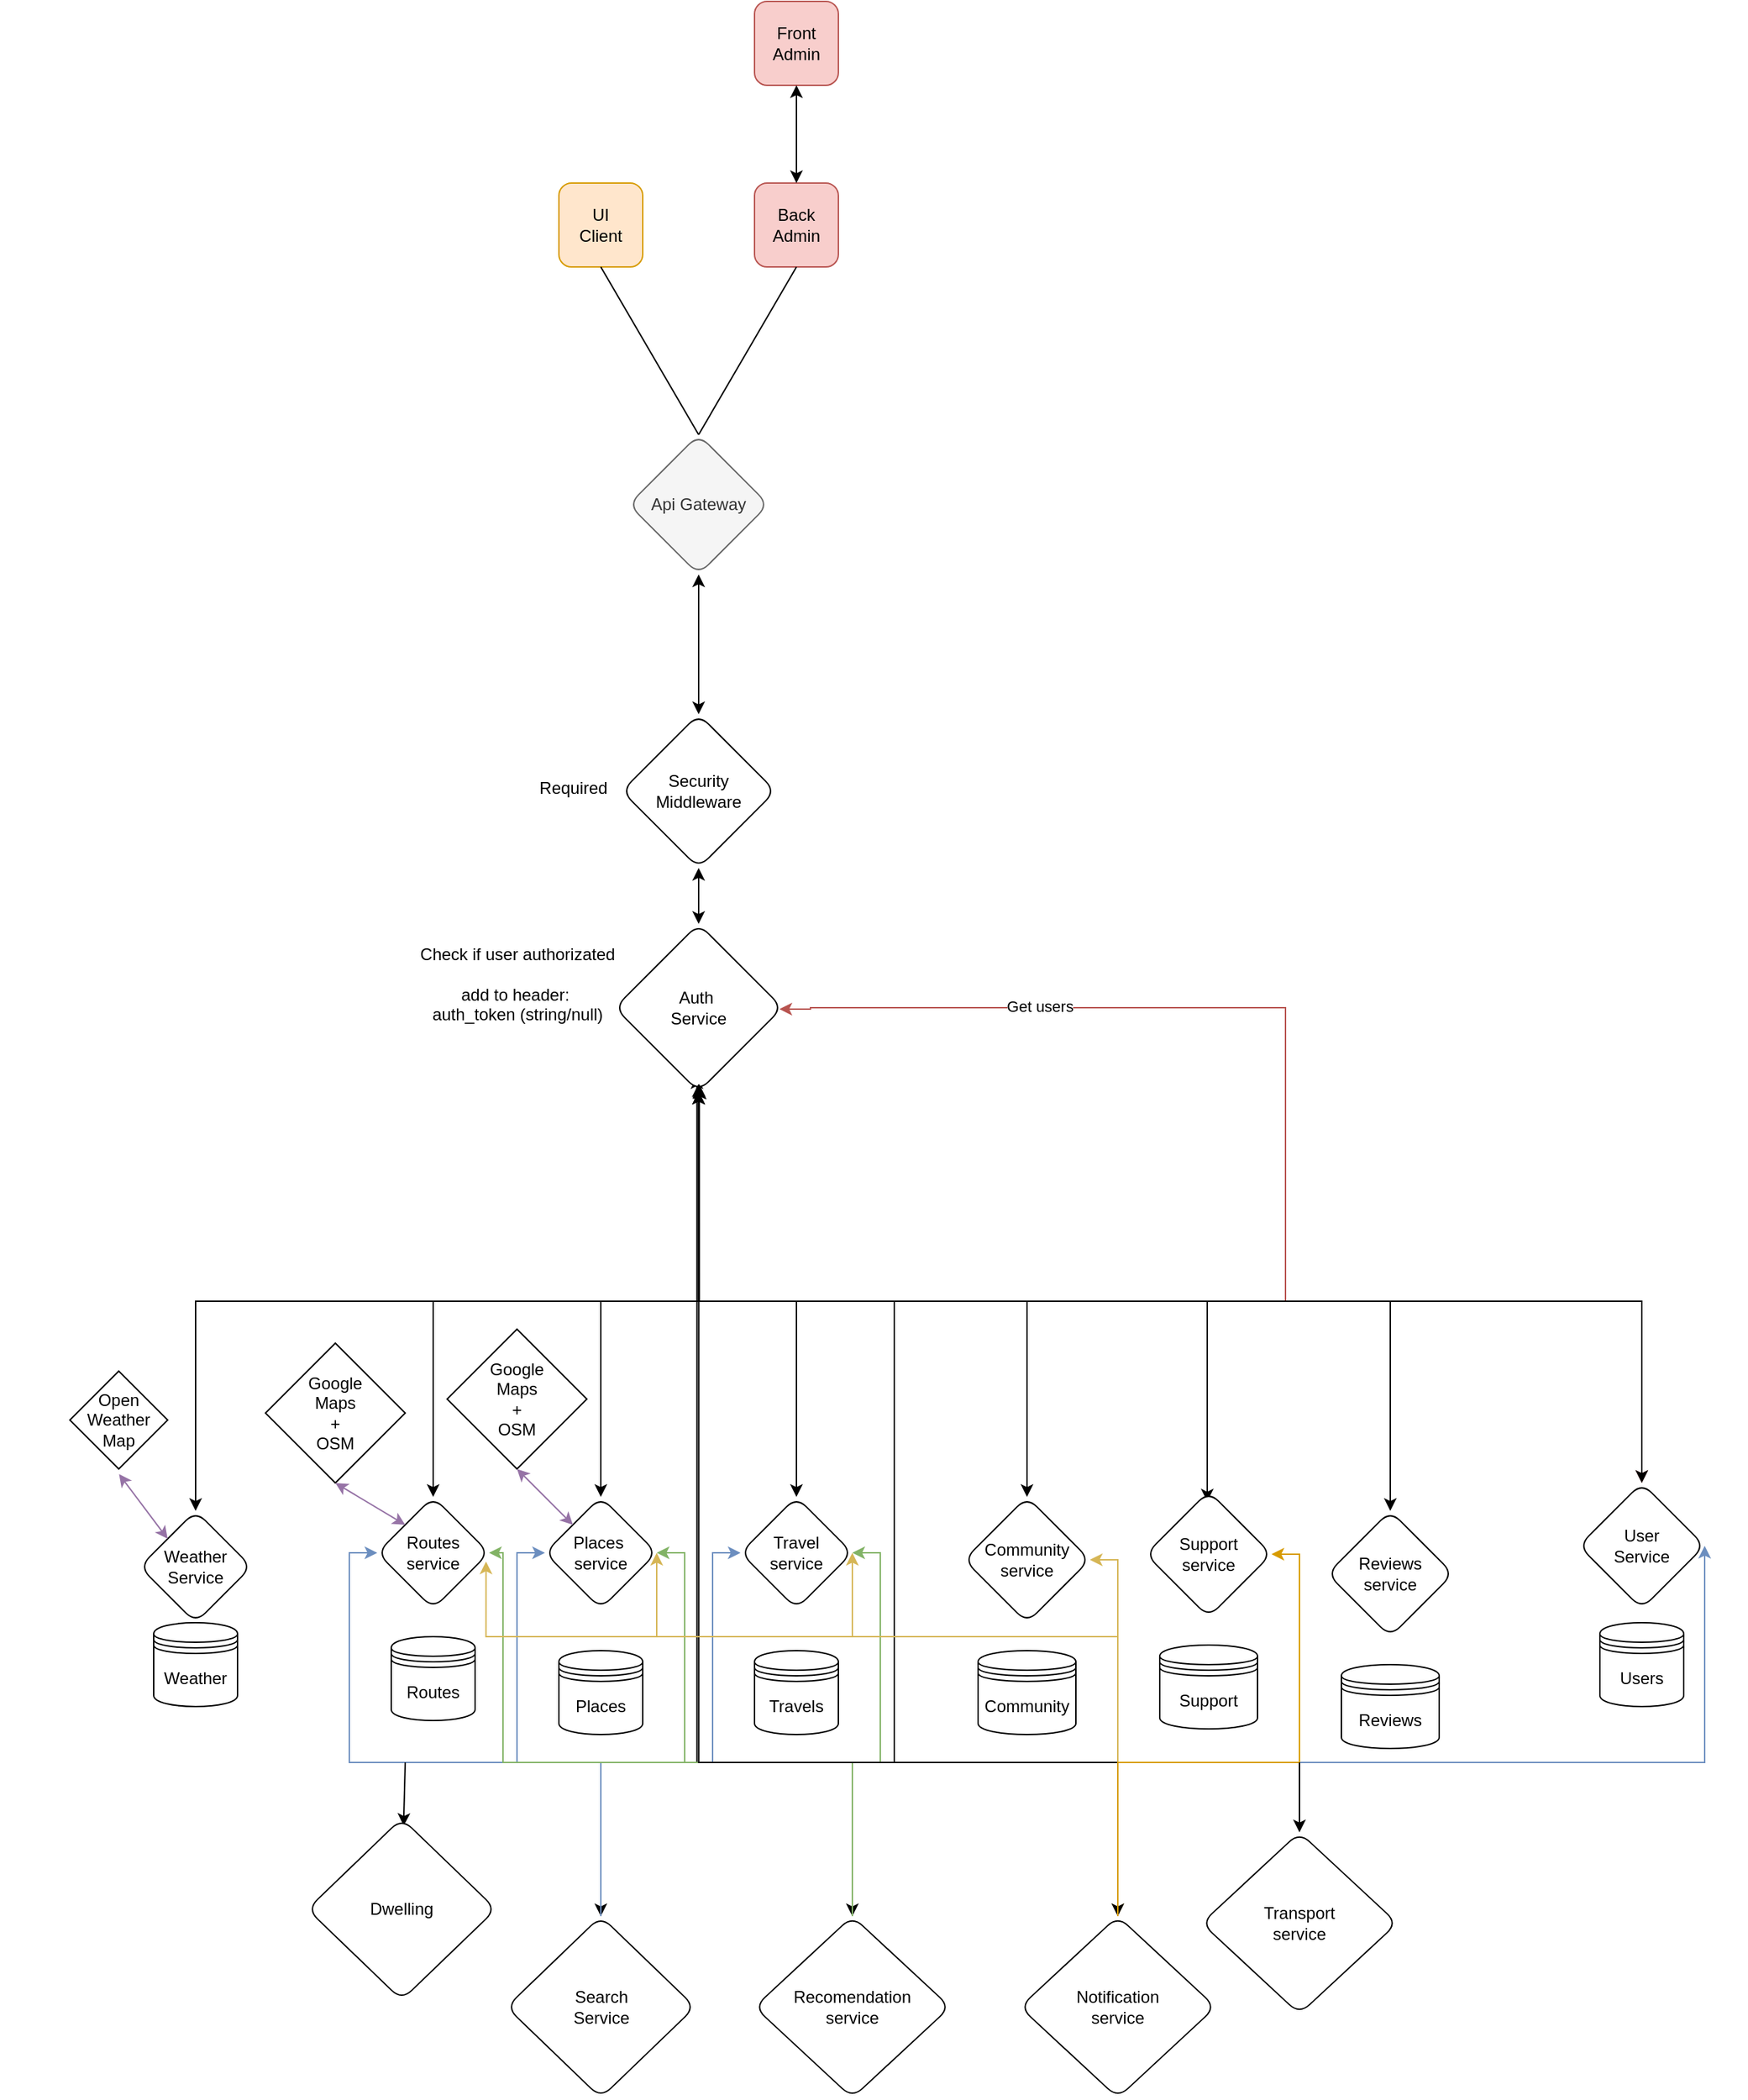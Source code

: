 <mxfile version="21.6.9" type="github" pages="2">
  <diagram id="EecwkjPMcD4oGISMl5hN" name="main">
    <mxGraphModel dx="1900" dy="534" grid="1" gridSize="10" guides="1" tooltips="1" connect="1" arrows="1" fold="1" page="1" pageScale="1" pageWidth="850" pageHeight="1100" math="0" shadow="0">
      <root>
        <mxCell id="0" />
        <mxCell id="1" parent="0" />
        <mxCell id="rPUgvvIxGrQD1X49i5kI-1" value="UI&lt;br&gt;Client" style="rounded=1;whiteSpace=wrap;html=1;labelBackgroundColor=none;fillColor=#ffe6cc;strokeColor=#d79b00;" parent="1" vertex="1">
          <mxGeometry x="270" y="200" width="60" height="60" as="geometry" />
        </mxCell>
        <mxCell id="rPUgvvIxGrQD1X49i5kI-2" value="Api Gateway" style="rhombus;whiteSpace=wrap;html=1;labelBackgroundColor=none;fillColor=#f5f5f5;fontColor=#333333;strokeColor=#666666;rounded=1;" parent="1" vertex="1">
          <mxGeometry x="320" y="380" width="100" height="100" as="geometry" />
        </mxCell>
        <mxCell id="rPUgvvIxGrQD1X49i5kI-3" value="" style="endArrow=none;html=1;rounded=1;exitX=0.5;exitY=1;exitDx=0;exitDy=0;entryX=0.5;entryY=0;entryDx=0;entryDy=0;labelBackgroundColor=none;fontColor=default;" parent="1" source="rPUgvvIxGrQD1X49i5kI-1" target="rPUgvvIxGrQD1X49i5kI-2" edge="1">
          <mxGeometry width="50" height="50" relative="1" as="geometry">
            <mxPoint x="260" y="470" as="sourcePoint" />
            <mxPoint x="310" y="420" as="targetPoint" />
          </mxGeometry>
        </mxCell>
        <mxCell id="rPUgvvIxGrQD1X49i5kI-13" value="" style="endArrow=classic;startArrow=classic;html=1;rounded=1;" parent="1" edge="1">
          <mxGeometry x="0.048" y="20" width="50" height="50" relative="1" as="geometry">
            <mxPoint x="370" y="580" as="sourcePoint" />
            <mxPoint x="370" y="480" as="targetPoint" />
            <mxPoint as="offset" />
          </mxGeometry>
        </mxCell>
        <mxCell id="bWCvzu3Y4gJ8_9nFrOtD-18" style="edgeStyle=orthogonalEdgeStyle;rounded=0;orthogonalLoop=1;jettySize=auto;html=1;exitX=0.5;exitY=1;exitDx=0;exitDy=0;entryX=0.5;entryY=0;entryDx=0;entryDy=0;startArrow=classic;startFill=1;" parent="1" source="rPUgvvIxGrQD1X49i5kI-32" target="bWCvzu3Y4gJ8_9nFrOtD-17" edge="1">
          <mxGeometry relative="1" as="geometry" />
        </mxCell>
        <mxCell id="rPUgvvIxGrQD1X49i5kI-32" value="Security &lt;br&gt;Middleware" style="rhombus;whiteSpace=wrap;html=1;rounded=1;" parent="1" vertex="1">
          <mxGeometry x="315" y="580" width="110" height="110" as="geometry" />
        </mxCell>
        <mxCell id="bWCvzu3Y4gJ8_9nFrOtD-8" style="edgeStyle=orthogonalEdgeStyle;rounded=0;orthogonalLoop=1;jettySize=auto;html=1;exitX=0.982;exitY=0.508;exitDx=0;exitDy=0;entryX=0.5;entryY=0;entryDx=0;entryDy=0;startArrow=classic;startFill=1;fillColor=#f8cecc;strokeColor=#b85450;exitPerimeter=0;" parent="1" source="bWCvzu3Y4gJ8_9nFrOtD-17" target="bWCvzu3Y4gJ8_9nFrOtD-6" edge="1">
          <mxGeometry relative="1" as="geometry">
            <mxPoint x="435.0" y="1185" as="targetPoint" />
            <mxPoint x="740" y="785" as="sourcePoint" />
            <Array as="points">
              <mxPoint x="450" y="791" />
              <mxPoint x="790" y="790" />
              <mxPoint x="790" y="1000" />
              <mxPoint x="1045" y="1000" />
            </Array>
          </mxGeometry>
        </mxCell>
        <mxCell id="bWCvzu3Y4gJ8_9nFrOtD-10" value="Get users" style="edgeLabel;html=1;align=center;verticalAlign=middle;resizable=0;points=[];" parent="bWCvzu3Y4gJ8_9nFrOtD-8" vertex="1" connectable="0">
          <mxGeometry x="-0.884" y="1" relative="1" as="geometry">
            <mxPoint x="131" as="offset" />
          </mxGeometry>
        </mxCell>
        <mxCell id="PeCJAEeytEar3KvYhR9G-1" value="Required" style="text;html=1;align=center;verticalAlign=middle;resizable=0;points=[];autosize=1;strokeColor=none;fillColor=none;" parent="1" vertex="1">
          <mxGeometry x="245" y="618" width="70" height="30" as="geometry" />
        </mxCell>
        <mxCell id="yKIxGDMHckdc1lxCS0Wq-1" value="" style="group" parent="1" vertex="1" connectable="0">
          <mxGeometry x="-130" y="1140" width="200" height="120" as="geometry" />
        </mxCell>
        <mxCell id="4Ooyj4k_RKz1A4hLpU1l-3" value="Weather &lt;br&gt;Service" style="rhombus;whiteSpace=wrap;html=1;rounded=1;" parent="yKIxGDMHckdc1lxCS0Wq-1" vertex="1">
          <mxGeometry x="100" y="10" width="80" height="80" as="geometry" />
        </mxCell>
        <mxCell id="bWCvzu3Y4gJ8_9nFrOtD-35" style="edgeStyle=orthogonalEdgeStyle;rounded=0;orthogonalLoop=1;jettySize=auto;html=1;exitX=0.5;exitY=0;exitDx=0;exitDy=0;entryX=0.49;entryY=0.908;entryDx=0;entryDy=0;entryPerimeter=0;startArrow=classic;startFill=1;" parent="1" source="bWCvzu3Y4gJ8_9nFrOtD-1" target="bWCvzu3Y4gJ8_9nFrOtD-17" edge="1">
          <mxGeometry relative="1" as="geometry">
            <Array as="points">
              <mxPoint x="300" y="1330" />
              <mxPoint x="369" y="1330" />
            </Array>
          </mxGeometry>
        </mxCell>
        <mxCell id="bWCvzu3Y4gJ8_9nFrOtD-40" style="edgeStyle=orthogonalEdgeStyle;rounded=0;orthogonalLoop=1;jettySize=auto;html=1;exitX=0.5;exitY=0;exitDx=0;exitDy=0;entryX=0;entryY=0.5;entryDx=0;entryDy=0;fillColor=#dae8fc;strokeColor=#6c8ebf;" parent="1" source="bWCvzu3Y4gJ8_9nFrOtD-1" target="bWCvzu3Y4gJ8_9nFrOtD-22" edge="1">
          <mxGeometry relative="1" as="geometry" />
        </mxCell>
        <mxCell id="bWCvzu3Y4gJ8_9nFrOtD-41" style="edgeStyle=orthogonalEdgeStyle;rounded=0;orthogonalLoop=1;jettySize=auto;html=1;exitX=0.5;exitY=0;exitDx=0;exitDy=0;entryX=0;entryY=0.5;entryDx=0;entryDy=0;fillColor=#dae8fc;strokeColor=#6c8ebf;" parent="1" source="bWCvzu3Y4gJ8_9nFrOtD-1" target="bWCvzu3Y4gJ8_9nFrOtD-23" edge="1">
          <mxGeometry relative="1" as="geometry">
            <Array as="points">
              <mxPoint x="300" y="1330" />
              <mxPoint x="240" y="1330" />
              <mxPoint x="240" y="1180" />
            </Array>
          </mxGeometry>
        </mxCell>
        <mxCell id="bWCvzu3Y4gJ8_9nFrOtD-42" style="edgeStyle=orthogonalEdgeStyle;rounded=0;orthogonalLoop=1;jettySize=auto;html=1;exitX=0.5;exitY=0;exitDx=0;exitDy=0;entryX=0;entryY=0.5;entryDx=0;entryDy=0;fillColor=#dae8fc;strokeColor=#6c8ebf;" parent="1" source="bWCvzu3Y4gJ8_9nFrOtD-1" target="bWCvzu3Y4gJ8_9nFrOtD-24" edge="1">
          <mxGeometry relative="1" as="geometry">
            <Array as="points">
              <mxPoint x="300" y="1330" />
              <mxPoint x="380" y="1330" />
            </Array>
          </mxGeometry>
        </mxCell>
        <mxCell id="bWCvzu3Y4gJ8_9nFrOtD-43" style="edgeStyle=orthogonalEdgeStyle;rounded=0;orthogonalLoop=1;jettySize=auto;html=1;exitX=0.5;exitY=0;exitDx=0;exitDy=0;entryX=1;entryY=0.5;entryDx=0;entryDy=0;fillColor=#dae8fc;strokeColor=#6c8ebf;" parent="1" source="bWCvzu3Y4gJ8_9nFrOtD-1" target="bWCvzu3Y4gJ8_9nFrOtD-6" edge="1">
          <mxGeometry relative="1" as="geometry">
            <Array as="points">
              <mxPoint x="300" y="1330" />
              <mxPoint x="1090" y="1330" />
            </Array>
          </mxGeometry>
        </mxCell>
        <mxCell id="bWCvzu3Y4gJ8_9nFrOtD-1" value="Search &lt;br&gt;Service" style="rhombus;whiteSpace=wrap;html=1;rounded=1;" parent="1" vertex="1">
          <mxGeometry x="232.5" y="1440" width="135" height="130" as="geometry" />
        </mxCell>
        <mxCell id="bWCvzu3Y4gJ8_9nFrOtD-9" value="" style="group" parent="1" vertex="1" connectable="0">
          <mxGeometry x="990" y="1130" width="130" height="210" as="geometry" />
        </mxCell>
        <mxCell id="rPUgvvIxGrQD1X49i5kI-42" value="Users" style="shape=datastore;whiteSpace=wrap;html=1;rounded=1;" parent="bWCvzu3Y4gJ8_9nFrOtD-9" vertex="1">
          <mxGeometry x="25" y="100" width="60" height="60" as="geometry" />
        </mxCell>
        <mxCell id="bWCvzu3Y4gJ8_9nFrOtD-6" value="User &lt;br&gt;Service" style="rhombus;whiteSpace=wrap;html=1;rounded=1;" parent="bWCvzu3Y4gJ8_9nFrOtD-9" vertex="1">
          <mxGeometry x="10" width="90" height="90" as="geometry" />
        </mxCell>
        <mxCell id="EJrWtEtRRNhrlQFl7jeg-8" style="edgeStyle=orthogonalEdgeStyle;rounded=0;orthogonalLoop=1;jettySize=auto;html=1;exitX=0.5;exitY=1;exitDx=0;exitDy=0;entryX=0.489;entryY=0.081;entryDx=0;entryDy=0;entryPerimeter=0;" edge="1" parent="1" source="bWCvzu3Y4gJ8_9nFrOtD-17" target="EJrWtEtRRNhrlQFl7jeg-5">
          <mxGeometry relative="1" as="geometry">
            <Array as="points">
              <mxPoint x="370" y="1000" />
              <mxPoint x="734" y="1000" />
            </Array>
          </mxGeometry>
        </mxCell>
        <mxCell id="bWCvzu3Y4gJ8_9nFrOtD-17" value="Auth&amp;nbsp;&lt;br&gt;Service&lt;br&gt;" style="rhombus;whiteSpace=wrap;html=1;rounded=1;" parent="1" vertex="1">
          <mxGeometry x="310" y="730" width="120" height="120" as="geometry" />
        </mxCell>
        <mxCell id="bWCvzu3Y4gJ8_9nFrOtD-19" style="edgeStyle=orthogonalEdgeStyle;rounded=0;orthogonalLoop=1;jettySize=auto;html=1;exitX=0.5;exitY=0;exitDx=0;exitDy=0;entryX=0.5;entryY=1;entryDx=0;entryDy=0;startArrow=classic;startFill=1;" parent="1" source="4Ooyj4k_RKz1A4hLpU1l-3" target="bWCvzu3Y4gJ8_9nFrOtD-17" edge="1">
          <mxGeometry relative="1" as="geometry">
            <Array as="points">
              <mxPoint x="10" y="1000" />
              <mxPoint x="370" y="1000" />
            </Array>
          </mxGeometry>
        </mxCell>
        <mxCell id="bWCvzu3Y4gJ8_9nFrOtD-21" value="Check if user authorizated&lt;br&gt;&lt;br&gt;add to header:&amp;nbsp;&lt;br&gt;auth_token (string/null)" style="text;html=1;align=center;verticalAlign=middle;resizable=0;points=[];autosize=1;strokeColor=none;fillColor=none;" parent="1" vertex="1">
          <mxGeometry x="160" y="738" width="160" height="70" as="geometry" />
        </mxCell>
        <mxCell id="bWCvzu3Y4gJ8_9nFrOtD-28" value="" style="group;rounded=0;" parent="1" vertex="1" connectable="0">
          <mxGeometry x="140" y="1140" width="80" height="160" as="geometry" />
        </mxCell>
        <mxCell id="bWCvzu3Y4gJ8_9nFrOtD-22" value="Routes service" style="rhombus;whiteSpace=wrap;html=1;rounded=1;" parent="bWCvzu3Y4gJ8_9nFrOtD-28" vertex="1">
          <mxGeometry width="80" height="80" as="geometry" />
        </mxCell>
        <mxCell id="bWCvzu3Y4gJ8_9nFrOtD-25" value="Routes" style="shape=datastore;whiteSpace=wrap;html=1;rounded=1;" parent="bWCvzu3Y4gJ8_9nFrOtD-28" vertex="1">
          <mxGeometry x="10" y="100" width="60" height="60" as="geometry" />
        </mxCell>
        <mxCell id="bWCvzu3Y4gJ8_9nFrOtD-29" value="" style="group" parent="1" vertex="1" connectable="0">
          <mxGeometry x="260" y="1140" width="80" height="160" as="geometry" />
        </mxCell>
        <mxCell id="bWCvzu3Y4gJ8_9nFrOtD-23" value="Places&amp;nbsp; service" style="rhombus;whiteSpace=wrap;html=1;rounded=1;" parent="bWCvzu3Y4gJ8_9nFrOtD-29" vertex="1">
          <mxGeometry width="80" height="80" as="geometry" />
        </mxCell>
        <mxCell id="bWCvzu3Y4gJ8_9nFrOtD-26" value="Places" style="shape=datastore;whiteSpace=wrap;html=1;rounded=1;" parent="bWCvzu3Y4gJ8_9nFrOtD-29" vertex="1">
          <mxGeometry x="10" y="110" width="60" height="60" as="geometry" />
        </mxCell>
        <mxCell id="bWCvzu3Y4gJ8_9nFrOtD-30" value="" style="group" parent="1" vertex="1" connectable="0">
          <mxGeometry x="400" y="1140" width="80" height="160" as="geometry" />
        </mxCell>
        <mxCell id="bWCvzu3Y4gJ8_9nFrOtD-24" value="Travel&lt;br&gt;service" style="rhombus;whiteSpace=wrap;html=1;rounded=1;" parent="bWCvzu3Y4gJ8_9nFrOtD-30" vertex="1">
          <mxGeometry width="80" height="80" as="geometry" />
        </mxCell>
        <mxCell id="bWCvzu3Y4gJ8_9nFrOtD-27" value="Travels" style="shape=datastore;whiteSpace=wrap;html=1;rounded=1;" parent="bWCvzu3Y4gJ8_9nFrOtD-30" vertex="1">
          <mxGeometry x="10" y="110" width="60" height="60" as="geometry" />
        </mxCell>
        <mxCell id="bWCvzu3Y4gJ8_9nFrOtD-31" style="edgeStyle=orthogonalEdgeStyle;rounded=0;orthogonalLoop=1;jettySize=auto;html=1;exitX=0.5;exitY=0;exitDx=0;exitDy=0;startArrow=classic;startFill=1;entryX=0.509;entryY=0.97;entryDx=0;entryDy=0;entryPerimeter=0;" parent="1" source="bWCvzu3Y4gJ8_9nFrOtD-22" target="bWCvzu3Y4gJ8_9nFrOtD-17" edge="1">
          <mxGeometry relative="1" as="geometry">
            <Array as="points">
              <mxPoint x="180" y="1000" />
              <mxPoint x="370" y="1000" />
              <mxPoint x="370" y="849" />
              <mxPoint x="371" y="849" />
            </Array>
          </mxGeometry>
        </mxCell>
        <mxCell id="bWCvzu3Y4gJ8_9nFrOtD-33" style="edgeStyle=orthogonalEdgeStyle;rounded=0;orthogonalLoop=1;jettySize=auto;html=1;exitX=0.5;exitY=0;exitDx=0;exitDy=0;entryX=0.5;entryY=1;entryDx=0;entryDy=0;startArrow=classic;startFill=1;" parent="1" source="bWCvzu3Y4gJ8_9nFrOtD-23" target="bWCvzu3Y4gJ8_9nFrOtD-17" edge="1">
          <mxGeometry relative="1" as="geometry">
            <Array as="points">
              <mxPoint x="300" y="1000" />
              <mxPoint x="370" y="1000" />
            </Array>
          </mxGeometry>
        </mxCell>
        <mxCell id="bWCvzu3Y4gJ8_9nFrOtD-34" style="edgeStyle=orthogonalEdgeStyle;rounded=0;orthogonalLoop=1;jettySize=auto;html=1;exitX=0.5;exitY=0;exitDx=0;exitDy=0;entryX=0.5;entryY=1;entryDx=0;entryDy=0;startArrow=classic;startFill=1;" parent="1" source="bWCvzu3Y4gJ8_9nFrOtD-24" target="bWCvzu3Y4gJ8_9nFrOtD-17" edge="1">
          <mxGeometry relative="1" as="geometry">
            <Array as="points">
              <mxPoint x="440" y="1000" />
              <mxPoint x="370" y="1000" />
            </Array>
          </mxGeometry>
        </mxCell>
        <mxCell id="bWCvzu3Y4gJ8_9nFrOtD-37" style="edgeStyle=orthogonalEdgeStyle;rounded=0;orthogonalLoop=1;jettySize=auto;html=1;exitX=0.5;exitY=0;exitDx=0;exitDy=0;entryX=0.503;entryY=0.954;entryDx=0;entryDy=0;entryPerimeter=0;startArrow=classic;startFill=1;" parent="1" source="bWCvzu3Y4gJ8_9nFrOtD-6" target="bWCvzu3Y4gJ8_9nFrOtD-17" edge="1">
          <mxGeometry relative="1" as="geometry">
            <mxPoint x="370.0" y="830" as="targetPoint" />
            <Array as="points">
              <mxPoint x="1045" y="1000" />
              <mxPoint x="370" y="1000" />
            </Array>
          </mxGeometry>
        </mxCell>
        <mxCell id="bWCvzu3Y4gJ8_9nFrOtD-44" value="" style="group" parent="1" vertex="1" connectable="0">
          <mxGeometry x="560" y="1140" width="90" height="160" as="geometry" />
        </mxCell>
        <mxCell id="bWCvzu3Y4gJ8_9nFrOtD-45" value="Community&lt;br&gt;service" style="rhombus;whiteSpace=wrap;html=1;rounded=1;" parent="bWCvzu3Y4gJ8_9nFrOtD-44" vertex="1">
          <mxGeometry width="90" height="90" as="geometry" />
        </mxCell>
        <mxCell id="bWCvzu3Y4gJ8_9nFrOtD-46" value="Community" style="shape=datastore;whiteSpace=wrap;html=1;rounded=1;" parent="bWCvzu3Y4gJ8_9nFrOtD-44" vertex="1">
          <mxGeometry x="10" y="110" width="70" height="60" as="geometry" />
        </mxCell>
        <mxCell id="bWCvzu3Y4gJ8_9nFrOtD-49" style="edgeStyle=orthogonalEdgeStyle;rounded=0;orthogonalLoop=1;jettySize=auto;html=1;exitX=0.5;exitY=0;exitDx=0;exitDy=0;entryX=0.503;entryY=0.968;entryDx=0;entryDy=0;entryPerimeter=0;startArrow=classic;startFill=1;" parent="1" source="bWCvzu3Y4gJ8_9nFrOtD-45" target="bWCvzu3Y4gJ8_9nFrOtD-17" edge="1">
          <mxGeometry relative="1" as="geometry">
            <mxPoint x="370" y="860" as="targetPoint" />
            <Array as="points">
              <mxPoint x="555" y="1000" />
              <mxPoint x="370" y="1000" />
              <mxPoint x="370" y="846" />
            </Array>
          </mxGeometry>
        </mxCell>
        <mxCell id="bWCvzu3Y4gJ8_9nFrOtD-55" style="edgeStyle=orthogonalEdgeStyle;rounded=0;orthogonalLoop=1;jettySize=auto;html=1;exitX=0.5;exitY=0;exitDx=0;exitDy=0;entryX=0.498;entryY=0.956;entryDx=0;entryDy=0;entryPerimeter=0;startArrow=classic;startFill=1;" parent="1" source="bWCvzu3Y4gJ8_9nFrOtD-53" target="bWCvzu3Y4gJ8_9nFrOtD-17" edge="1">
          <mxGeometry relative="1" as="geometry">
            <Array as="points">
              <mxPoint x="480" y="1330" />
              <mxPoint x="510" y="1330" />
              <mxPoint x="510" y="1000" />
              <mxPoint x="370" y="1000" />
            </Array>
          </mxGeometry>
        </mxCell>
        <mxCell id="bWCvzu3Y4gJ8_9nFrOtD-57" style="edgeStyle=orthogonalEdgeStyle;rounded=0;orthogonalLoop=1;jettySize=auto;html=1;exitX=0.5;exitY=0;exitDx=0;exitDy=0;entryX=1;entryY=0.5;entryDx=0;entryDy=0;fillColor=#d5e8d4;strokeColor=#82b366;" parent="1" source="bWCvzu3Y4gJ8_9nFrOtD-53" target="bWCvzu3Y4gJ8_9nFrOtD-24" edge="1">
          <mxGeometry relative="1" as="geometry" />
        </mxCell>
        <mxCell id="bWCvzu3Y4gJ8_9nFrOtD-59" style="edgeStyle=orthogonalEdgeStyle;rounded=0;orthogonalLoop=1;jettySize=auto;html=1;exitX=0.5;exitY=0;exitDx=0;exitDy=0;entryX=1;entryY=0.5;entryDx=0;entryDy=0;fillColor=#d5e8d4;strokeColor=#82b366;" parent="1" source="bWCvzu3Y4gJ8_9nFrOtD-53" target="bWCvzu3Y4gJ8_9nFrOtD-23" edge="1">
          <mxGeometry relative="1" as="geometry">
            <Array as="points">
              <mxPoint x="480" y="1330" />
              <mxPoint x="360" y="1330" />
              <mxPoint x="360" y="1180" />
            </Array>
          </mxGeometry>
        </mxCell>
        <mxCell id="bWCvzu3Y4gJ8_9nFrOtD-60" style="edgeStyle=orthogonalEdgeStyle;rounded=0;orthogonalLoop=1;jettySize=auto;html=1;exitX=0.5;exitY=0;exitDx=0;exitDy=0;entryX=1;entryY=0.5;entryDx=0;entryDy=0;fillColor=#d5e8d4;strokeColor=#82b366;" parent="1" source="bWCvzu3Y4gJ8_9nFrOtD-53" target="bWCvzu3Y4gJ8_9nFrOtD-22" edge="1">
          <mxGeometry relative="1" as="geometry">
            <Array as="points">
              <mxPoint x="480" y="1330" />
              <mxPoint x="230" y="1330" />
              <mxPoint x="230" y="1180" />
            </Array>
          </mxGeometry>
        </mxCell>
        <mxCell id="bWCvzu3Y4gJ8_9nFrOtD-53" value="Recomendation&lt;br&gt;service" style="rhombus;whiteSpace=wrap;html=1;rounded=1;" parent="1" vertex="1">
          <mxGeometry x="410" y="1440" width="140" height="130" as="geometry" />
        </mxCell>
        <mxCell id="bWCvzu3Y4gJ8_9nFrOtD-62" value="Google &lt;br&gt;Maps &lt;br&gt;+ &lt;br&gt;OSM" style="rhombus;whiteSpace=wrap;html=1;" parent="1" vertex="1">
          <mxGeometry x="190" y="1020" width="100" height="100" as="geometry" />
        </mxCell>
        <mxCell id="bWCvzu3Y4gJ8_9nFrOtD-63" value="Google &lt;br&gt;Maps &lt;br&gt;+ &lt;br&gt;OSM" style="rhombus;whiteSpace=wrap;html=1;" parent="1" vertex="1">
          <mxGeometry x="60" y="1030" width="100" height="100" as="geometry" />
        </mxCell>
        <mxCell id="4Ooyj4k_RKz1A4hLpU1l-7" value="Weather" style="shape=datastore;whiteSpace=wrap;html=1;rounded=1;" parent="1" vertex="1">
          <mxGeometry x="-20" y="1230" width="60" height="60" as="geometry" />
        </mxCell>
        <mxCell id="bWCvzu3Y4gJ8_9nFrOtD-64" value="Open&lt;br&gt;Weather&lt;br&gt;Map" style="rhombus;whiteSpace=wrap;html=1;" parent="1" vertex="1">
          <mxGeometry x="-80" y="1050" width="70" height="70" as="geometry" />
        </mxCell>
        <mxCell id="bWCvzu3Y4gJ8_9nFrOtD-65" style="rounded=0;orthogonalLoop=1;jettySize=auto;html=1;exitX=0;exitY=0;exitDx=0;exitDy=0;entryX=0.503;entryY=1.053;entryDx=0;entryDy=0;entryPerimeter=0;startArrow=classic;startFill=1;fillColor=#e1d5e7;strokeColor=#9673a6;" parent="1" source="4Ooyj4k_RKz1A4hLpU1l-3" target="bWCvzu3Y4gJ8_9nFrOtD-64" edge="1">
          <mxGeometry relative="1" as="geometry" />
        </mxCell>
        <mxCell id="bWCvzu3Y4gJ8_9nFrOtD-66" style="rounded=0;orthogonalLoop=1;jettySize=auto;html=1;exitX=0;exitY=0;exitDx=0;exitDy=0;entryX=0.5;entryY=1;entryDx=0;entryDy=0;startArrow=classic;startFill=1;fillColor=#e1d5e7;strokeColor=#9673a6;" parent="1" source="bWCvzu3Y4gJ8_9nFrOtD-22" target="bWCvzu3Y4gJ8_9nFrOtD-63" edge="1">
          <mxGeometry relative="1" as="geometry" />
        </mxCell>
        <mxCell id="bWCvzu3Y4gJ8_9nFrOtD-67" style="rounded=0;orthogonalLoop=1;jettySize=auto;html=1;exitX=0;exitY=0;exitDx=0;exitDy=0;entryX=0.5;entryY=1;entryDx=0;entryDy=0;fillColor=#e1d5e7;strokeColor=#9673a6;startArrow=classic;startFill=1;" parent="1" source="bWCvzu3Y4gJ8_9nFrOtD-23" target="bWCvzu3Y4gJ8_9nFrOtD-62" edge="1">
          <mxGeometry relative="1" as="geometry" />
        </mxCell>
        <mxCell id="bWCvzu3Y4gJ8_9nFrOtD-69" style="edgeStyle=orthogonalEdgeStyle;rounded=0;orthogonalLoop=1;jettySize=auto;html=1;exitX=0.5;exitY=0;exitDx=0;exitDy=0;entryX=1;entryY=0.5;entryDx=0;entryDy=0;fillColor=#fff2cc;strokeColor=#d6b656;startArrow=classic;startFill=1;" parent="1" source="bWCvzu3Y4gJ8_9nFrOtD-68" target="bWCvzu3Y4gJ8_9nFrOtD-45" edge="1">
          <mxGeometry relative="1" as="geometry">
            <Array as="points">
              <mxPoint x="670" y="1440" />
              <mxPoint x="670" y="1195" />
            </Array>
          </mxGeometry>
        </mxCell>
        <mxCell id="bWCvzu3Y4gJ8_9nFrOtD-70" style="edgeStyle=orthogonalEdgeStyle;rounded=0;orthogonalLoop=1;jettySize=auto;html=1;exitX=0.5;exitY=0;exitDx=0;exitDy=0;entryX=0.501;entryY=0.964;entryDx=0;entryDy=0;entryPerimeter=0;startArrow=classic;startFill=1;" parent="1" source="bWCvzu3Y4gJ8_9nFrOtD-68" target="bWCvzu3Y4gJ8_9nFrOtD-17" edge="1">
          <mxGeometry relative="1" as="geometry">
            <Array as="points">
              <mxPoint x="670" y="1330" />
              <mxPoint x="370" y="1330" />
            </Array>
          </mxGeometry>
        </mxCell>
        <mxCell id="bWCvzu3Y4gJ8_9nFrOtD-72" style="edgeStyle=orthogonalEdgeStyle;rounded=0;orthogonalLoop=1;jettySize=auto;html=1;exitX=0.5;exitY=0;exitDx=0;exitDy=0;entryX=1;entryY=0.5;entryDx=0;entryDy=0;fillColor=#fff2cc;strokeColor=#d6b656;" parent="1" source="bWCvzu3Y4gJ8_9nFrOtD-68" target="bWCvzu3Y4gJ8_9nFrOtD-24" edge="1">
          <mxGeometry relative="1" as="geometry">
            <Array as="points">
              <mxPoint x="670" y="1240" />
              <mxPoint x="480" y="1240" />
            </Array>
          </mxGeometry>
        </mxCell>
        <mxCell id="bWCvzu3Y4gJ8_9nFrOtD-73" style="edgeStyle=orthogonalEdgeStyle;rounded=0;orthogonalLoop=1;jettySize=auto;html=1;exitX=0.5;exitY=0;exitDx=0;exitDy=0;entryX=1;entryY=0.5;entryDx=0;entryDy=0;fillColor=#fff2cc;strokeColor=#d6b656;" parent="1" source="bWCvzu3Y4gJ8_9nFrOtD-68" target="bWCvzu3Y4gJ8_9nFrOtD-23" edge="1">
          <mxGeometry relative="1" as="geometry">
            <Array as="points">
              <mxPoint x="670" y="1240" />
              <mxPoint x="340" y="1240" />
            </Array>
          </mxGeometry>
        </mxCell>
        <mxCell id="bWCvzu3Y4gJ8_9nFrOtD-75" style="edgeStyle=orthogonalEdgeStyle;rounded=0;orthogonalLoop=1;jettySize=auto;html=1;exitX=0.5;exitY=0;exitDx=0;exitDy=0;entryX=0.973;entryY=0.578;entryDx=0;entryDy=0;entryPerimeter=0;fillColor=#fff2cc;strokeColor=#d6b656;" parent="1" source="bWCvzu3Y4gJ8_9nFrOtD-68" target="bWCvzu3Y4gJ8_9nFrOtD-22" edge="1">
          <mxGeometry relative="1" as="geometry">
            <Array as="points">
              <mxPoint x="670" y="1240" />
              <mxPoint x="218" y="1240" />
            </Array>
          </mxGeometry>
        </mxCell>
        <mxCell id="EJrWtEtRRNhrlQFl7jeg-7" style="edgeStyle=orthogonalEdgeStyle;rounded=0;orthogonalLoop=1;jettySize=auto;html=1;exitX=0.5;exitY=0;exitDx=0;exitDy=0;entryX=1;entryY=0.5;entryDx=0;entryDy=0;fillColor=#ffe6cc;strokeColor=#d79b00;" edge="1" parent="1" source="bWCvzu3Y4gJ8_9nFrOtD-68" target="EJrWtEtRRNhrlQFl7jeg-5">
          <mxGeometry relative="1" as="geometry">
            <Array as="points">
              <mxPoint x="670" y="1330" />
              <mxPoint x="800" y="1330" />
              <mxPoint x="800" y="1181" />
            </Array>
          </mxGeometry>
        </mxCell>
        <mxCell id="bWCvzu3Y4gJ8_9nFrOtD-68" value="Notification&lt;br&gt;service" style="rhombus;whiteSpace=wrap;html=1;rounded=1;" parent="1" vertex="1">
          <mxGeometry x="600" y="1440" width="140" height="130" as="geometry" />
        </mxCell>
        <mxCell id="3qM2xMy_dXzjWMU7UiyM-1" value="" style="endArrow=classic;html=1;rounded=0;entryX=0.51;entryY=0.041;entryDx=0;entryDy=0;entryPerimeter=0;" parent="1" target="3qM2xMy_dXzjWMU7UiyM-6" edge="1">
          <mxGeometry width="50" height="50" relative="1" as="geometry">
            <mxPoint x="160" y="1330" as="sourcePoint" />
            <mxPoint x="160" y="1390" as="targetPoint" />
          </mxGeometry>
        </mxCell>
        <mxCell id="3qM2xMy_dXzjWMU7UiyM-3" value="" style="endArrow=classic;html=1;rounded=0;entryX=0.5;entryY=0;entryDx=0;entryDy=0;" parent="1" target="3qM2xMy_dXzjWMU7UiyM-4" edge="1">
          <mxGeometry width="50" height="50" relative="1" as="geometry">
            <mxPoint x="800" y="1330" as="sourcePoint" />
            <mxPoint x="800" y="1440" as="targetPoint" />
          </mxGeometry>
        </mxCell>
        <mxCell id="3qM2xMy_dXzjWMU7UiyM-4" value="Transport&lt;br&gt;service&lt;br&gt;" style="rhombus;whiteSpace=wrap;html=1;rounded=1;" parent="1" vertex="1">
          <mxGeometry x="730" y="1380" width="140" height="130" as="geometry" />
        </mxCell>
        <mxCell id="3qM2xMy_dXzjWMU7UiyM-6" value="Dwelling" style="rhombus;whiteSpace=wrap;html=1;rounded=1;" parent="1" vertex="1">
          <mxGeometry x="90" y="1370" width="135" height="130" as="geometry" />
        </mxCell>
        <mxCell id="8K9nDhkOLHs7_jybABec-1" value="Back&lt;br&gt;Admin" style="rounded=1;whiteSpace=wrap;html=1;labelBackgroundColor=none;fillColor=#f8cecc;strokeColor=#b85450;" parent="1" vertex="1">
          <mxGeometry x="410" y="200" width="60" height="60" as="geometry" />
        </mxCell>
        <mxCell id="8K9nDhkOLHs7_jybABec-2" value="" style="endArrow=none;html=1;rounded=0;exitX=0.5;exitY=0;exitDx=0;exitDy=0;entryX=0.5;entryY=1;entryDx=0;entryDy=0;" parent="1" source="rPUgvvIxGrQD1X49i5kI-2" target="8K9nDhkOLHs7_jybABec-1" edge="1">
          <mxGeometry width="50" height="50" relative="1" as="geometry">
            <mxPoint x="380" y="390" as="sourcePoint" />
            <mxPoint x="430" y="340" as="targetPoint" />
          </mxGeometry>
        </mxCell>
        <mxCell id="8K9nDhkOLHs7_jybABec-3" value="Front&lt;br&gt;Admin" style="rounded=1;whiteSpace=wrap;html=1;labelBackgroundColor=none;fillColor=#f8cecc;strokeColor=#b85450;" parent="1" vertex="1">
          <mxGeometry x="410" y="70" width="60" height="60" as="geometry" />
        </mxCell>
        <mxCell id="8K9nDhkOLHs7_jybABec-4" value="" style="endArrow=classic;startArrow=classic;html=1;rounded=0;entryX=0.5;entryY=1;entryDx=0;entryDy=0;exitX=0.5;exitY=0;exitDx=0;exitDy=0;" parent="1" source="8K9nDhkOLHs7_jybABec-1" target="8K9nDhkOLHs7_jybABec-3" edge="1">
          <mxGeometry width="50" height="50" relative="1" as="geometry">
            <mxPoint x="440" y="200" as="sourcePoint" />
            <mxPoint x="490" y="150" as="targetPoint" />
          </mxGeometry>
        </mxCell>
        <mxCell id="EJrWtEtRRNhrlQFl7jeg-1" value="" style="group" vertex="1" connectable="0" parent="1">
          <mxGeometry x="820" y="1150" width="90" height="160" as="geometry" />
        </mxCell>
        <mxCell id="EJrWtEtRRNhrlQFl7jeg-2" value="Reviews&lt;br&gt;service" style="rhombus;whiteSpace=wrap;html=1;rounded=1;" vertex="1" parent="EJrWtEtRRNhrlQFl7jeg-1">
          <mxGeometry width="90" height="90" as="geometry" />
        </mxCell>
        <mxCell id="EJrWtEtRRNhrlQFl7jeg-3" value="Reviews" style="shape=datastore;whiteSpace=wrap;html=1;rounded=1;" vertex="1" parent="EJrWtEtRRNhrlQFl7jeg-1">
          <mxGeometry x="10" y="110" width="70" height="60" as="geometry" />
        </mxCell>
        <mxCell id="EJrWtEtRRNhrlQFl7jeg-4" value="" style="group" vertex="1" connectable="0" parent="1">
          <mxGeometry x="690" y="1136" width="90" height="160" as="geometry" />
        </mxCell>
        <mxCell id="EJrWtEtRRNhrlQFl7jeg-5" value="Support&lt;br&gt;service" style="rhombus;whiteSpace=wrap;html=1;rounded=1;" vertex="1" parent="EJrWtEtRRNhrlQFl7jeg-4">
          <mxGeometry width="90" height="90" as="geometry" />
        </mxCell>
        <mxCell id="EJrWtEtRRNhrlQFl7jeg-6" value="Support" style="shape=datastore;whiteSpace=wrap;html=1;rounded=1;" vertex="1" parent="EJrWtEtRRNhrlQFl7jeg-4">
          <mxGeometry x="10" y="110" width="70" height="60" as="geometry" />
        </mxCell>
        <mxCell id="EJrWtEtRRNhrlQFl7jeg-9" style="edgeStyle=orthogonalEdgeStyle;rounded=0;orthogonalLoop=1;jettySize=auto;html=1;exitX=0.5;exitY=0;exitDx=0;exitDy=0;entryX=0.5;entryY=1;entryDx=0;entryDy=0;startArrow=classic;startFill=1;" edge="1" parent="1" source="EJrWtEtRRNhrlQFl7jeg-2" target="bWCvzu3Y4gJ8_9nFrOtD-17">
          <mxGeometry relative="1" as="geometry">
            <Array as="points">
              <mxPoint x="865" y="1000" />
              <mxPoint x="370" y="1000" />
            </Array>
          </mxGeometry>
        </mxCell>
      </root>
    </mxGraphModel>
  </diagram>
  <diagram id="UBXkYwwmbn8SLsa3aRLl" name="old">
    <mxGraphModel dx="2625" dy="1335" grid="1" gridSize="10" guides="1" tooltips="1" connect="1" arrows="1" fold="1" page="1" pageScale="1" pageWidth="827" pageHeight="1169" math="0" shadow="0">
      <root>
        <mxCell id="0" />
        <mxCell id="1" parent="0" />
        <mxCell id="PBsppGvL_e9_x3geSDml-1" value="UI&lt;br&gt;Client" style="rounded=1;whiteSpace=wrap;html=1;labelBackgroundColor=none;fillColor=#ffe6cc;strokeColor=#d79b00;" parent="1" vertex="1">
          <mxGeometry x="160" y="400" width="60" height="60" as="geometry" />
        </mxCell>
        <mxCell id="PBsppGvL_e9_x3geSDml-2" value="Api-Композитор&lt;br&gt;" style="rhombus;whiteSpace=wrap;html=1;labelBackgroundColor=none;fillColor=#f5f5f5;fontColor=#333333;strokeColor=#666666;rounded=1;" parent="1" vertex="1">
          <mxGeometry x="320" y="380" width="100" height="100" as="geometry" />
        </mxCell>
        <mxCell id="PBsppGvL_e9_x3geSDml-5" value="" style="endArrow=none;html=1;rounded=1;exitX=1;exitY=0.5;exitDx=0;exitDy=0;entryX=0;entryY=0.5;entryDx=0;entryDy=0;labelBackgroundColor=none;fontColor=default;" parent="1" source="PBsppGvL_e9_x3geSDml-1" target="PBsppGvL_e9_x3geSDml-2" edge="1">
          <mxGeometry width="50" height="50" relative="1" as="geometry">
            <mxPoint x="260" y="470" as="sourcePoint" />
            <mxPoint x="310" y="420" as="targetPoint" />
          </mxGeometry>
        </mxCell>
        <mxCell id="qCK3WZtqA-NkHviAnRfz-2" value="Сервіс авторизациї&lt;br&gt;(Keycloak)" style="shape=hexagon;perimeter=hexagonPerimeter2;whiteSpace=wrap;html=1;fixedSize=1;labelBackgroundColor=none;rounded=1;fillColor=#f5f5f5;fontColor=#333333;strokeColor=#666666;" parent="1" vertex="1">
          <mxGeometry x="292.5" y="130" width="155" height="100" as="geometry" />
        </mxCell>
        <mxCell id="qCK3WZtqA-NkHviAnRfz-4" value="REST&lt;br&gt;" style="endArrow=classic;startArrow=classic;html=1;rounded=1;exitX=0.497;exitY=0.041;exitDx=0;exitDy=0;entryX=0.5;entryY=1;entryDx=0;entryDy=0;exitPerimeter=0;" parent="1" source="PBsppGvL_e9_x3geSDml-2" edge="1">
          <mxGeometry x="0.067" y="20" width="50" height="50" relative="1" as="geometry">
            <mxPoint x="369.9" y="380" as="sourcePoint" />
            <mxPoint x="369.9" y="230" as="targetPoint" />
            <mxPoint as="offset" />
          </mxGeometry>
        </mxCell>
        <mxCell id="qCK3WZtqA-NkHviAnRfz-5" value="Профіль користувача" style="shape=hexagon;perimeter=hexagonPerimeter2;whiteSpace=wrap;html=1;fixedSize=1;fillColor=#f5f5f5;fontColor=#333333;strokeColor=#666666;rounded=1;" parent="1" vertex="1">
          <mxGeometry x="447.5" y="260" width="120" height="80" as="geometry" />
        </mxCell>
        <mxCell id="qCK3WZtqA-NkHviAnRfz-6" value="REST" style="endArrow=classic;startArrow=classic;html=1;rounded=1;entryX=0;entryY=0.75;entryDx=0;entryDy=0;" parent="1" target="qCK3WZtqA-NkHviAnRfz-5" edge="1">
          <mxGeometry x="0.121" y="22" width="50" height="50" relative="1" as="geometry">
            <mxPoint x="390" y="400" as="sourcePoint" />
            <mxPoint x="440" y="350" as="targetPoint" />
            <mxPoint as="offset" />
          </mxGeometry>
        </mxCell>
        <mxCell id="qCK3WZtqA-NkHviAnRfz-19" value="" style="endArrow=classic;startArrow=classic;html=1;rounded=1;exitX=0.467;exitY=-0.017;exitDx=0;exitDy=0;exitPerimeter=0;entryX=0.5;entryY=1;entryDx=0;entryDy=0;" parent="1" source="qCK3WZtqA-NkHviAnRfz-16" target="qCK3WZtqA-NkHviAnRfz-20" edge="1">
          <mxGeometry width="50" height="50" relative="1" as="geometry">
            <mxPoint x="370" y="530" as="sourcePoint" />
            <mxPoint x="375" y="750" as="targetPoint" />
          </mxGeometry>
        </mxCell>
        <mxCell id="qCK3WZtqA-NkHviAnRfz-24" value="" style="group" parent="1" vertex="1" connectable="0">
          <mxGeometry x="240" y="585" width="190" height="150" as="geometry" />
        </mxCell>
        <mxCell id="qCK3WZtqA-NkHviAnRfz-22" value="" style="group" parent="qCK3WZtqA-NkHviAnRfz-24" vertex="1" connectable="0">
          <mxGeometry x="70" width="120" height="150" as="geometry" />
        </mxCell>
        <mxCell id="qCK3WZtqA-NkHviAnRfz-20" value="CQRS-Представление" style="shape=hexagon;perimeter=hexagonPerimeter2;whiteSpace=wrap;html=1;fixedSize=1;rounded=1;fillColor=#f5f5f5;fontColor=#333333;strokeColor=#666666;" parent="qCK3WZtqA-NkHviAnRfz-22" vertex="1">
          <mxGeometry width="120" height="80" as="geometry" />
        </mxCell>
        <mxCell id="qCK3WZtqA-NkHviAnRfz-21" value="DB" style="shape=datastore;whiteSpace=wrap;html=1;rounded=1;" parent="qCK3WZtqA-NkHviAnRfz-24" vertex="1">
          <mxGeometry y="10" width="60" height="60" as="geometry" />
        </mxCell>
        <mxCell id="qCK3WZtqA-NkHviAnRfz-27" value="REST" style="endArrow=classic;startArrow=classic;html=1;rounded=1;exitX=0.5;exitY=0;exitDx=0;exitDy=0;entryX=0.5;entryY=1;entryDx=0;entryDy=0;" parent="1" source="qCK3WZtqA-NkHviAnRfz-20" target="PBsppGvL_e9_x3geSDml-2" edge="1">
          <mxGeometry x="0.048" y="20" width="50" height="50" relative="1" as="geometry">
            <mxPoint x="380" y="570" as="sourcePoint" />
            <mxPoint x="430" y="520" as="targetPoint" />
            <mxPoint as="offset" />
          </mxGeometry>
        </mxCell>
        <mxCell id="qCK3WZtqA-NkHviAnRfz-30" value="REST" style="endArrow=classic;startArrow=classic;html=1;rounded=1;entryX=1;entryY=0.75;entryDx=0;entryDy=0;" parent="1" target="qCK3WZtqA-NkHviAnRfz-2" edge="1">
          <mxGeometry x="-0.113" y="-18" width="50" height="50" relative="1" as="geometry">
            <mxPoint x="510" y="260" as="sourcePoint" />
            <mxPoint x="560" y="210" as="targetPoint" />
            <mxPoint as="offset" />
          </mxGeometry>
        </mxCell>
        <mxCell id="32mQGF3PDhcGtLx1aaVk-4" value="" style="group" parent="1" vertex="1" connectable="0">
          <mxGeometry x="80" y="765" width="590" height="305" as="geometry" />
        </mxCell>
        <mxCell id="qCK3WZtqA-NkHviAnRfz-13" value="" style="group" parent="32mQGF3PDhcGtLx1aaVk-4" vertex="1" connectable="0">
          <mxGeometry y="115" width="120" height="150" as="geometry" />
        </mxCell>
        <mxCell id="qCK3WZtqA-NkHviAnRfz-9" value="Сервіс маршрутів" style="shape=hexagon;perimeter=hexagonPerimeter2;whiteSpace=wrap;html=1;fixedSize=1;fillColor=#f5f5f5;fontColor=#333333;strokeColor=#666666;rounded=1;" parent="qCK3WZtqA-NkHviAnRfz-13" vertex="1">
          <mxGeometry width="120" height="80" as="geometry" />
        </mxCell>
        <mxCell id="qCK3WZtqA-NkHviAnRfz-12" value="DB" style="shape=datastore;whiteSpace=wrap;html=1;rounded=1;" parent="qCK3WZtqA-NkHviAnRfz-13" vertex="1">
          <mxGeometry x="30" y="90" width="60" height="60" as="geometry" />
        </mxCell>
        <mxCell id="qCK3WZtqA-NkHviAnRfz-15" value="" style="group" parent="32mQGF3PDhcGtLx1aaVk-4" vertex="1" connectable="0">
          <mxGeometry x="235" y="155" width="120" height="150" as="geometry" />
        </mxCell>
        <mxCell id="qCK3WZtqA-NkHviAnRfz-7" value="Сервіс Місць" style="shape=hexagon;perimeter=hexagonPerimeter2;whiteSpace=wrap;html=1;fixedSize=1;rounded=1;fillColor=#f5f5f5;fontColor=#333333;strokeColor=#666666;" parent="qCK3WZtqA-NkHviAnRfz-15" vertex="1">
          <mxGeometry width="120" height="80" as="geometry" />
        </mxCell>
        <mxCell id="qCK3WZtqA-NkHviAnRfz-14" value="DB" style="shape=datastore;whiteSpace=wrap;html=1;rounded=1;" parent="qCK3WZtqA-NkHviAnRfz-15" vertex="1">
          <mxGeometry x="30" y="90" width="60" height="60" as="geometry" />
        </mxCell>
        <mxCell id="qCK3WZtqA-NkHviAnRfz-16" value="Шина повідомлень" style="strokeWidth=2;html=1;shape=mxgraph.flowchart.direct_data;whiteSpace=wrap;rounded=1;fillColor=#f8cecc;strokeColor=#b85450;" parent="32mQGF3PDhcGtLx1aaVk-4" vertex="1">
          <mxGeometry x="190" width="210" height="60" as="geometry" />
        </mxCell>
        <mxCell id="qCK3WZtqA-NkHviAnRfz-28" value="Сервіс погодних умов" style="shape=hexagon;perimeter=hexagonPerimeter2;whiteSpace=wrap;html=1;fixedSize=1;rounded=1;fillColor=#f5f5f5;fontColor=#333333;strokeColor=#666666;" parent="32mQGF3PDhcGtLx1aaVk-4" vertex="1">
          <mxGeometry x="480" y="115" width="110" height="80" as="geometry" />
        </mxCell>
        <mxCell id="qCK3WZtqA-NkHviAnRfz-18" value="" style="endArrow=classic;startArrow=classic;html=1;rounded=1;entryX=0.5;entryY=1;entryDx=0;entryDy=0;entryPerimeter=0;exitX=0.5;exitY=0;exitDx=0;exitDy=0;" parent="32mQGF3PDhcGtLx1aaVk-4" source="qCK3WZtqA-NkHviAnRfz-7" target="qCK3WZtqA-NkHviAnRfz-16" edge="1">
          <mxGeometry width="50" height="50" relative="1" as="geometry">
            <mxPoint x="500" y="640" as="sourcePoint" />
            <mxPoint x="550" y="590" as="targetPoint" />
          </mxGeometry>
        </mxCell>
        <mxCell id="qCK3WZtqA-NkHviAnRfz-17" value="" style="endArrow=classic;startArrow=classic;html=1;rounded=1;entryX=0.08;entryY=1;entryDx=0;entryDy=0;entryPerimeter=0;exitX=0.5;exitY=0;exitDx=0;exitDy=0;" parent="32mQGF3PDhcGtLx1aaVk-4" source="qCK3WZtqA-NkHviAnRfz-9" target="qCK3WZtqA-NkHviAnRfz-16" edge="1">
          <mxGeometry width="50" height="50" relative="1" as="geometry">
            <mxPoint x="260" y="640" as="sourcePoint" />
            <mxPoint x="310" y="590" as="targetPoint" />
          </mxGeometry>
        </mxCell>
        <mxCell id="32mQGF3PDhcGtLx1aaVk-2" value="" style="endArrow=classic;startArrow=classic;html=1;rounded=0;exitX=0.5;exitY=0;exitDx=0;exitDy=0;entryX=0.91;entryY=1;entryDx=0;entryDy=0;entryPerimeter=0;" parent="32mQGF3PDhcGtLx1aaVk-4" source="qCK3WZtqA-NkHviAnRfz-28" target="qCK3WZtqA-NkHviAnRfz-16" edge="1">
          <mxGeometry width="50" height="50" relative="1" as="geometry">
            <mxPoint x="610" y="875" as="sourcePoint" />
            <mxPoint x="660" y="825" as="targetPoint" />
          </mxGeometry>
        </mxCell>
      </root>
    </mxGraphModel>
  </diagram>
</mxfile>
